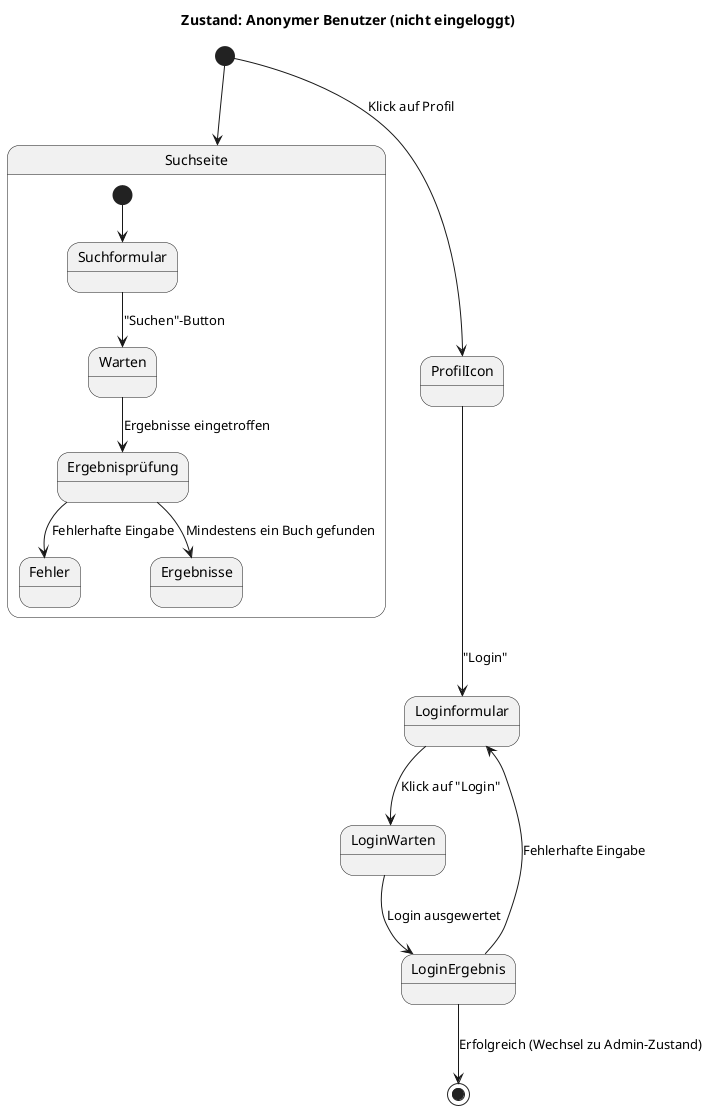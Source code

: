 @startuml keineRolle
title Zustand: Anonymer Benutzer (nicht eingeloggt)

[*] --> Suchseite

state Suchseite {
  [*] --> Suchformular
  Suchformular --> Warten : "Suchen"-Button
  Warten --> Ergebnisprüfung : Ergebnisse eingetroffen
  Ergebnisprüfung --> Fehler : Fehlerhafte Eingabe
  Ergebnisprüfung --> Ergebnisse : Mindestens ein Buch gefunden
}

[*] --> ProfilIcon : Klick auf Profil

ProfilIcon --> Loginformular : "Login"
Loginformular --> LoginWarten : Klick auf "Login"
LoginWarten --> LoginErgebnis : Login ausgewertet
LoginErgebnis --> Loginformular : Fehlerhafte Eingabe
LoginErgebnis --> [*] : Erfolgreich (Wechsel zu Admin-Zustand)

@enduml
